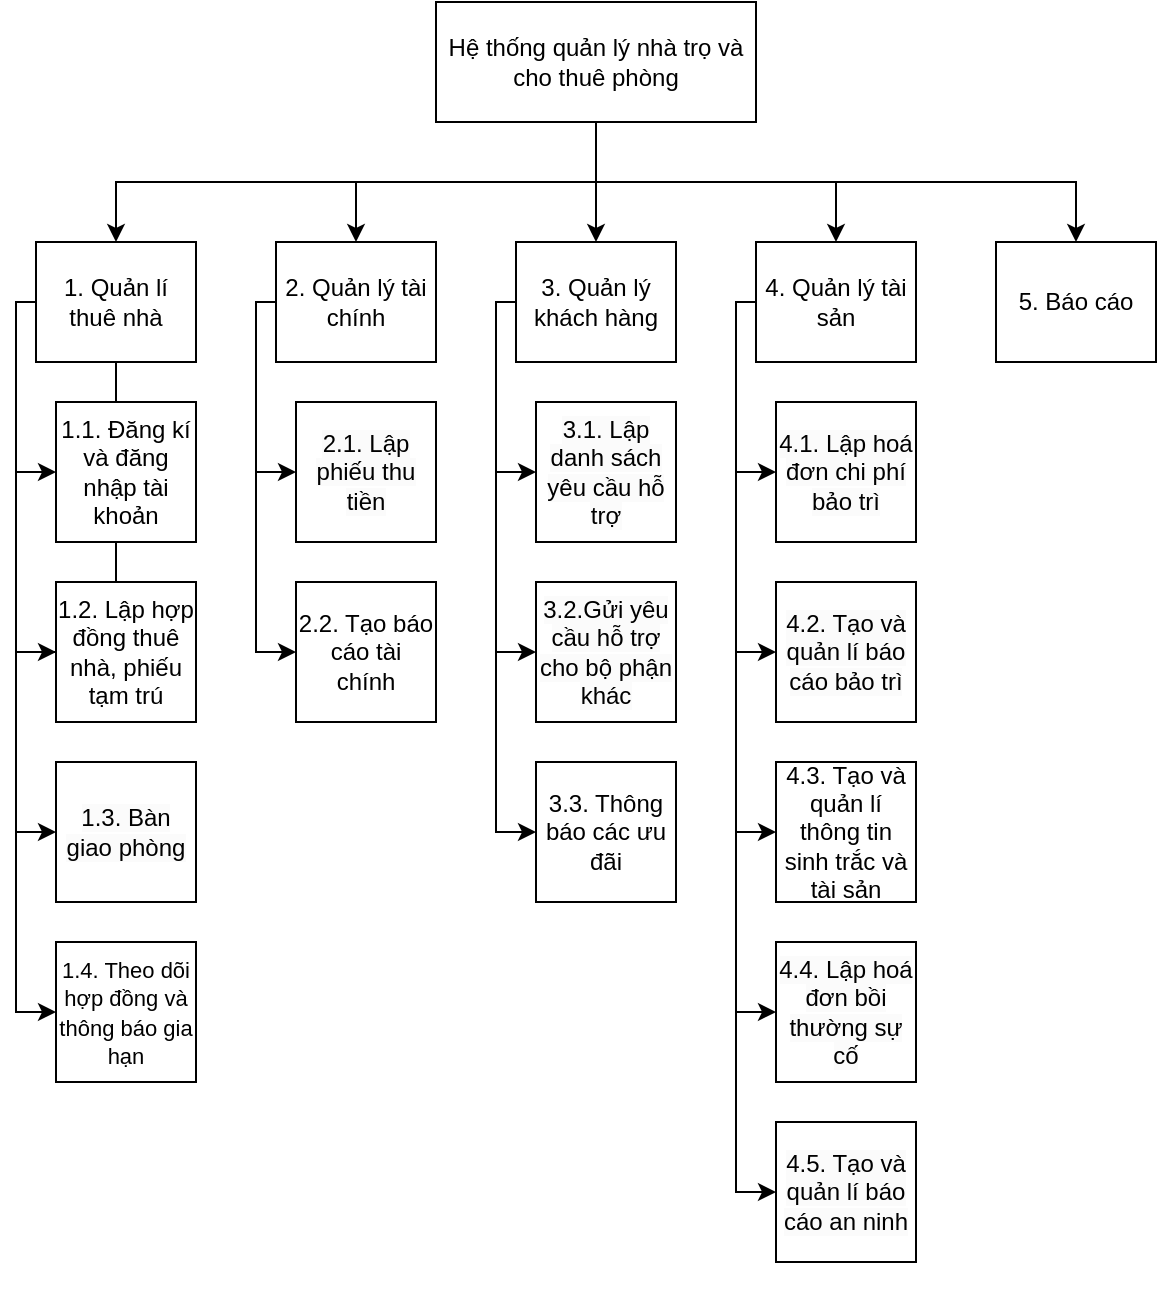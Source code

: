 <mxfile version="24.7.12">
  <diagram name="Page-1" id="zbtqPHMfu1uRewWI-7Sd">
    <mxGraphModel dx="880" dy="434" grid="1" gridSize="10" guides="1" tooltips="1" connect="1" arrows="1" fold="1" page="1" pageScale="1" pageWidth="850" pageHeight="1100" math="0" shadow="0">
      <root>
        <mxCell id="0" />
        <mxCell id="1" parent="0" />
        <mxCell id="XqbUk4HYGCtjtvP8X9GV-28" style="edgeStyle=orthogonalEdgeStyle;rounded=0;orthogonalLoop=1;jettySize=auto;html=1;entryX=0.5;entryY=0;entryDx=0;entryDy=0;" parent="1" source="XqbUk4HYGCtjtvP8X9GV-1" target="XqbUk4HYGCtjtvP8X9GV-2" edge="1">
          <mxGeometry relative="1" as="geometry" />
        </mxCell>
        <mxCell id="XqbUk4HYGCtjtvP8X9GV-29" style="edgeStyle=orthogonalEdgeStyle;rounded=0;orthogonalLoop=1;jettySize=auto;html=1;entryX=0.5;entryY=0;entryDx=0;entryDy=0;" parent="1" source="XqbUk4HYGCtjtvP8X9GV-1" target="XqbUk4HYGCtjtvP8X9GV-13" edge="1">
          <mxGeometry relative="1" as="geometry" />
        </mxCell>
        <mxCell id="Pddp2OwSgXIwya7fLKx8-4" style="edgeStyle=orthogonalEdgeStyle;rounded=0;orthogonalLoop=1;jettySize=auto;html=1;entryX=0.5;entryY=0;entryDx=0;entryDy=0;" parent="1" source="XqbUk4HYGCtjtvP8X9GV-1" target="XqbUk4HYGCtjtvP8X9GV-3" edge="1">
          <mxGeometry relative="1" as="geometry" />
        </mxCell>
        <mxCell id="Pddp2OwSgXIwya7fLKx8-5" style="edgeStyle=orthogonalEdgeStyle;rounded=0;orthogonalLoop=1;jettySize=auto;html=1;entryX=0.5;entryY=0;entryDx=0;entryDy=0;" parent="1" source="XqbUk4HYGCtjtvP8X9GV-1" target="XqbUk4HYGCtjtvP8X9GV-4" edge="1">
          <mxGeometry relative="1" as="geometry">
            <Array as="points">
              <mxPoint x="320" y="130" />
              <mxPoint x="560" y="130" />
            </Array>
          </mxGeometry>
        </mxCell>
        <mxCell id="Pddp2OwSgXIwya7fLKx8-6" style="edgeStyle=orthogonalEdgeStyle;rounded=0;orthogonalLoop=1;jettySize=auto;html=1;entryX=0.5;entryY=0;entryDx=0;entryDy=0;" parent="1" source="XqbUk4HYGCtjtvP8X9GV-1" target="XqbUk4HYGCtjtvP8X9GV-5" edge="1">
          <mxGeometry relative="1" as="geometry">
            <Array as="points">
              <mxPoint x="320" y="130" />
              <mxPoint x="80" y="130" />
            </Array>
          </mxGeometry>
        </mxCell>
        <mxCell id="XqbUk4HYGCtjtvP8X9GV-1" value="Hệ thống quản lý nhà trọ và cho thuê phòng" style="rounded=0;whiteSpace=wrap;html=1;" parent="1" vertex="1">
          <mxGeometry x="240" y="40" width="160" height="60" as="geometry" />
        </mxCell>
        <mxCell id="d4tZR1MMgaJqFNB_3q-F-5" style="edgeStyle=orthogonalEdgeStyle;rounded=0;orthogonalLoop=1;jettySize=auto;html=1;entryX=0;entryY=0.5;entryDx=0;entryDy=0;" parent="1" source="XqbUk4HYGCtjtvP8X9GV-2" target="d4tZR1MMgaJqFNB_3q-F-4" edge="1">
          <mxGeometry relative="1" as="geometry">
            <Array as="points">
              <mxPoint x="270" y="190" />
              <mxPoint x="270" y="275" />
            </Array>
          </mxGeometry>
        </mxCell>
        <mxCell id="Pddp2OwSgXIwya7fLKx8-12" style="edgeStyle=orthogonalEdgeStyle;rounded=0;orthogonalLoop=1;jettySize=auto;html=1;entryX=0;entryY=0.5;entryDx=0;entryDy=0;" parent="1" source="XqbUk4HYGCtjtvP8X9GV-2" target="d4tZR1MMgaJqFNB_3q-F-3" edge="1">
          <mxGeometry relative="1" as="geometry">
            <Array as="points">
              <mxPoint x="270" y="190" />
              <mxPoint x="270" y="365" />
            </Array>
          </mxGeometry>
        </mxCell>
        <mxCell id="Pddp2OwSgXIwya7fLKx8-21" style="edgeStyle=orthogonalEdgeStyle;rounded=0;orthogonalLoop=1;jettySize=auto;html=1;entryX=0;entryY=0.5;entryDx=0;entryDy=0;" parent="1" source="XqbUk4HYGCtjtvP8X9GV-2" edge="1">
          <mxGeometry relative="1" as="geometry">
            <Array as="points">
              <mxPoint x="270" y="190" />
              <mxPoint x="270" y="455" />
            </Array>
            <mxPoint x="290" y="455" as="targetPoint" />
          </mxGeometry>
        </mxCell>
        <mxCell id="XqbUk4HYGCtjtvP8X9GV-2" value="3. Quản lý khách hàng" style="rounded=0;whiteSpace=wrap;html=1;" parent="1" vertex="1">
          <mxGeometry x="280" y="160" width="80" height="60" as="geometry" />
        </mxCell>
        <mxCell id="XqbUk4HYGCtjtvP8X9GV-36" style="edgeStyle=orthogonalEdgeStyle;rounded=0;orthogonalLoop=1;jettySize=auto;html=1;entryX=0;entryY=0.5;entryDx=0;entryDy=0;" parent="1" source="XqbUk4HYGCtjtvP8X9GV-3" target="XqbUk4HYGCtjtvP8X9GV-34" edge="1">
          <mxGeometry relative="1" as="geometry">
            <Array as="points">
              <mxPoint x="150" y="190" />
              <mxPoint x="150" y="275" />
            </Array>
          </mxGeometry>
        </mxCell>
        <mxCell id="Pddp2OwSgXIwya7fLKx8-11" style="edgeStyle=orthogonalEdgeStyle;rounded=0;orthogonalLoop=1;jettySize=auto;html=1;entryX=0;entryY=0.5;entryDx=0;entryDy=0;" parent="1" source="XqbUk4HYGCtjtvP8X9GV-3" target="XqbUk4HYGCtjtvP8X9GV-33" edge="1">
          <mxGeometry relative="1" as="geometry">
            <Array as="points">
              <mxPoint x="150" y="190" />
              <mxPoint x="150" y="365" />
            </Array>
          </mxGeometry>
        </mxCell>
        <mxCell id="XqbUk4HYGCtjtvP8X9GV-3" value="2. Quản lý tài chính" style="rounded=0;whiteSpace=wrap;html=1;" parent="1" vertex="1">
          <mxGeometry x="160" y="160" width="80" height="60" as="geometry" />
        </mxCell>
        <mxCell id="XqbUk4HYGCtjtvP8X9GV-4" value="5. Báo cáo" style="rounded=0;whiteSpace=wrap;html=1;" parent="1" vertex="1">
          <mxGeometry x="520" y="160" width="80" height="60" as="geometry" />
        </mxCell>
        <mxCell id="XqbUk4HYGCtjtvP8X9GV-21" style="edgeStyle=orthogonalEdgeStyle;rounded=0;orthogonalLoop=1;jettySize=auto;html=1;entryX=0;entryY=0.5;entryDx=0;entryDy=0;" parent="1" source="XqbUk4HYGCtjtvP8X9GV-5" target="XqbUk4HYGCtjtvP8X9GV-15" edge="1">
          <mxGeometry relative="1" as="geometry">
            <Array as="points">
              <mxPoint x="30" y="190" />
              <mxPoint x="30" y="275" />
            </Array>
          </mxGeometry>
        </mxCell>
        <mxCell id="Pddp2OwSgXIwya7fLKx8-8" style="edgeStyle=orthogonalEdgeStyle;rounded=0;orthogonalLoop=1;jettySize=auto;html=1;entryX=0;entryY=0.5;entryDx=0;entryDy=0;" parent="1" source="XqbUk4HYGCtjtvP8X9GV-5" target="XqbUk4HYGCtjtvP8X9GV-16" edge="1">
          <mxGeometry relative="1" as="geometry">
            <Array as="points">
              <mxPoint x="30" y="190" />
              <mxPoint x="30" y="365" />
            </Array>
          </mxGeometry>
        </mxCell>
        <mxCell id="Pddp2OwSgXIwya7fLKx8-9" style="edgeStyle=orthogonalEdgeStyle;rounded=0;orthogonalLoop=1;jettySize=auto;html=1;entryX=0;entryY=0.5;entryDx=0;entryDy=0;" parent="1" source="XqbUk4HYGCtjtvP8X9GV-5" target="XqbUk4HYGCtjtvP8X9GV-18" edge="1">
          <mxGeometry relative="1" as="geometry">
            <Array as="points">
              <mxPoint x="30" y="190" />
              <mxPoint x="30" y="455" />
            </Array>
          </mxGeometry>
        </mxCell>
        <mxCell id="Pddp2OwSgXIwya7fLKx8-10" style="edgeStyle=orthogonalEdgeStyle;rounded=0;orthogonalLoop=1;jettySize=auto;html=1;entryX=0;entryY=0.5;entryDx=0;entryDy=0;" parent="1" source="XqbUk4HYGCtjtvP8X9GV-5" target="Pddp2OwSgXIwya7fLKx8-2" edge="1">
          <mxGeometry relative="1" as="geometry" />
        </mxCell>
        <mxCell id="XqbUk4HYGCtjtvP8X9GV-5" value="1. Quản lí thuê nhà" style="rounded=0;whiteSpace=wrap;html=1;" parent="1" vertex="1">
          <mxGeometry x="40" y="160" width="80" height="60" as="geometry" />
        </mxCell>
        <mxCell id="d4tZR1MMgaJqFNB_3q-F-13" style="edgeStyle=orthogonalEdgeStyle;rounded=0;orthogonalLoop=1;jettySize=auto;html=1;entryX=0;entryY=0.5;entryDx=0;entryDy=0;" parent="1" source="XqbUk4HYGCtjtvP8X9GV-13" target="d4tZR1MMgaJqFNB_3q-F-11" edge="1">
          <mxGeometry relative="1" as="geometry">
            <Array as="points">
              <mxPoint x="390" y="190" />
              <mxPoint x="390" y="275" />
            </Array>
          </mxGeometry>
        </mxCell>
        <mxCell id="Pddp2OwSgXIwya7fLKx8-13" style="edgeStyle=orthogonalEdgeStyle;rounded=0;orthogonalLoop=1;jettySize=auto;html=1;entryX=0;entryY=0.5;entryDx=0;entryDy=0;" parent="1" source="XqbUk4HYGCtjtvP8X9GV-13" target="d4tZR1MMgaJqFNB_3q-F-10" edge="1">
          <mxGeometry relative="1" as="geometry">
            <Array as="points">
              <mxPoint x="390" y="190" />
              <mxPoint x="390" y="365" />
            </Array>
          </mxGeometry>
        </mxCell>
        <mxCell id="Pddp2OwSgXIwya7fLKx8-14" style="edgeStyle=orthogonalEdgeStyle;rounded=0;orthogonalLoop=1;jettySize=auto;html=1;entryX=0;entryY=0.5;entryDx=0;entryDy=0;" parent="1" source="XqbUk4HYGCtjtvP8X9GV-13" target="d4tZR1MMgaJqFNB_3q-F-9" edge="1">
          <mxGeometry relative="1" as="geometry">
            <Array as="points">
              <mxPoint x="390" y="190" />
              <mxPoint x="390" y="455" />
            </Array>
          </mxGeometry>
        </mxCell>
        <mxCell id="Pddp2OwSgXIwya7fLKx8-15" style="edgeStyle=orthogonalEdgeStyle;rounded=0;orthogonalLoop=1;jettySize=auto;html=1;entryX=0;entryY=0.5;entryDx=0;entryDy=0;" parent="1" source="XqbUk4HYGCtjtvP8X9GV-13" target="d4tZR1MMgaJqFNB_3q-F-18" edge="1">
          <mxGeometry relative="1" as="geometry">
            <Array as="points">
              <mxPoint x="390" y="190" />
              <mxPoint x="390" y="545" />
            </Array>
          </mxGeometry>
        </mxCell>
        <mxCell id="Pddp2OwSgXIwya7fLKx8-16" style="edgeStyle=orthogonalEdgeStyle;rounded=0;orthogonalLoop=1;jettySize=auto;html=1;entryX=0;entryY=0.5;entryDx=0;entryDy=0;" parent="1" source="XqbUk4HYGCtjtvP8X9GV-13" target="d4tZR1MMgaJqFNB_3q-F-16" edge="1">
          <mxGeometry relative="1" as="geometry">
            <Array as="points">
              <mxPoint x="390" y="190" />
              <mxPoint x="390" y="635" />
            </Array>
          </mxGeometry>
        </mxCell>
        <mxCell id="XqbUk4HYGCtjtvP8X9GV-13" value="4. Quản lý tài sản" style="rounded=0;whiteSpace=wrap;html=1;" parent="1" vertex="1">
          <mxGeometry x="400" y="160" width="80" height="60" as="geometry" />
        </mxCell>
        <mxCell id="XqbUk4HYGCtjtvP8X9GV-15" value="1.1. Đăng kí và đăng nhập tài khoản" style="whiteSpace=wrap;html=1;aspect=fixed;" parent="1" vertex="1">
          <mxGeometry x="50" y="240" width="70" height="70" as="geometry" />
        </mxCell>
        <mxCell id="XqbUk4HYGCtjtvP8X9GV-16" value="1.2. Lập hợp đồng thuê nhà, phiếu tạm trú" style="whiteSpace=wrap;html=1;aspect=fixed;" parent="1" vertex="1">
          <mxGeometry x="50" y="330" width="70" height="70" as="geometry" />
        </mxCell>
        <mxCell id="XqbUk4HYGCtjtvP8X9GV-18" value="&lt;br&gt;&lt;span style=&quot;color: rgb(0, 0, 0); font-family: Helvetica; font-size: 12px; font-style: normal; font-variant-ligatures: normal; font-variant-caps: normal; font-weight: 400; letter-spacing: normal; orphans: 2; text-align: center; text-indent: 0px; text-transform: none; widows: 2; word-spacing: 0px; -webkit-text-stroke-width: 0px; white-space: normal; background-color: rgb(251, 251, 251); text-decoration-thickness: initial; text-decoration-style: initial; text-decoration-color: initial; display: inline !important; float: none;&quot;&gt;1.3. Bàn giao phòng&lt;/span&gt;&lt;div&gt;&lt;br/&gt;&lt;/div&gt;" style="whiteSpace=wrap;html=1;aspect=fixed;" parent="1" vertex="1">
          <mxGeometry x="50" y="420" width="70" height="70" as="geometry" />
        </mxCell>
        <mxCell id="XqbUk4HYGCtjtvP8X9GV-33" value="2.2. Tạo báo cáo tài chính" style="whiteSpace=wrap;html=1;aspect=fixed;" parent="1" vertex="1">
          <mxGeometry x="170" y="330" width="70" height="70" as="geometry" />
        </mxCell>
        <mxCell id="XqbUk4HYGCtjtvP8X9GV-34" value="&lt;br&gt;&lt;span style=&quot;color: rgb(0, 0, 0); font-family: Helvetica; font-size: 12px; font-style: normal; font-variant-ligatures: normal; font-variant-caps: normal; font-weight: 400; letter-spacing: normal; orphans: 2; text-align: center; text-indent: 0px; text-transform: none; widows: 2; word-spacing: 0px; -webkit-text-stroke-width: 0px; white-space: normal; background-color: rgb(251, 251, 251); text-decoration-thickness: initial; text-decoration-style: initial; text-decoration-color: initial; display: inline !important; float: none;&quot;&gt;2.1. Lập phiếu thu tiền&lt;/span&gt;&lt;div&gt;&lt;br/&gt;&lt;/div&gt;" style="whiteSpace=wrap;html=1;aspect=fixed;" parent="1" vertex="1">
          <mxGeometry x="170" y="240" width="70" height="70" as="geometry" />
        </mxCell>
        <mxCell id="d4tZR1MMgaJqFNB_3q-F-3" value="&lt;br&gt;&lt;span style=&quot;color: rgb(0, 0, 0); font-family: Helvetica; font-size: 12px; font-style: normal; font-variant-ligatures: normal; font-variant-caps: normal; font-weight: 400; letter-spacing: normal; orphans: 2; text-align: center; text-indent: 0px; text-transform: none; widows: 2; word-spacing: 0px; -webkit-text-stroke-width: 0px; white-space: normal; background-color: rgb(251, 251, 251); text-decoration-thickness: initial; text-decoration-style: initial; text-decoration-color: initial; display: inline !important; float: none;&quot;&gt;3.2.Gửi yêu cầu hỗ trợ cho bộ phận khác&lt;/span&gt;&lt;div&gt;&lt;br/&gt;&lt;/div&gt;" style="whiteSpace=wrap;html=1;aspect=fixed;" parent="1" vertex="1">
          <mxGeometry x="290" y="330" width="70" height="70" as="geometry" />
        </mxCell>
        <mxCell id="d4tZR1MMgaJqFNB_3q-F-4" value="&lt;br&gt;&lt;span style=&quot;color: rgb(0, 0, 0); font-family: Helvetica; font-size: 12px; font-style: normal; font-variant-ligatures: normal; font-variant-caps: normal; font-weight: 400; letter-spacing: normal; orphans: 2; text-align: center; text-indent: 0px; text-transform: none; widows: 2; word-spacing: 0px; -webkit-text-stroke-width: 0px; white-space: normal; background-color: rgb(251, 251, 251); text-decoration-thickness: initial; text-decoration-style: initial; text-decoration-color: initial; display: inline !important; float: none;&quot;&gt;3.1. Lập danh sách yêu cầu hỗ trợ&lt;/span&gt;&lt;div&gt;&lt;br/&gt;&lt;/div&gt;" style="whiteSpace=wrap;html=1;aspect=fixed;" parent="1" vertex="1">
          <mxGeometry x="290" y="240" width="70" height="70" as="geometry" />
        </mxCell>
        <mxCell id="d4tZR1MMgaJqFNB_3q-F-9" value="&lt;div style=&quot;forced-color-adjust: none;&quot;&gt;4.3. Tạo và quản lí thông tin sinh trắc và tài sản&lt;br&gt;&lt;/div&gt;" style="whiteSpace=wrap;html=1;aspect=fixed;" parent="1" vertex="1">
          <mxGeometry x="410" y="420" width="70" height="70" as="geometry" />
        </mxCell>
        <mxCell id="d4tZR1MMgaJqFNB_3q-F-10" value="&lt;br style=&quot;forced-color-adjust: none; color: rgb(0, 0, 0); font-family: Helvetica; font-size: 12px; font-style: normal; font-variant-ligatures: normal; font-variant-caps: normal; font-weight: 400; letter-spacing: normal; orphans: 2; text-align: center; text-indent: 0px; text-transform: none; widows: 2; word-spacing: 0px; -webkit-text-stroke-width: 0px; white-space: normal; background-color: rgb(251, 251, 251); text-decoration-thickness: initial; text-decoration-style: initial; text-decoration-color: initial;&quot;&gt;&lt;span style=&quot;forced-color-adjust: none; color: rgb(0, 0, 0); font-family: Helvetica; font-size: 12px; font-style: normal; font-variant-ligatures: normal; font-variant-caps: normal; font-weight: 400; letter-spacing: normal; orphans: 2; text-align: center; text-indent: 0px; text-transform: none; widows: 2; word-spacing: 0px; -webkit-text-stroke-width: 0px; white-space: normal; text-decoration-thickness: initial; text-decoration-style: initial; text-decoration-color: initial; background-color: rgb(251, 251, 251); float: none; display: inline !important;&quot;&gt;4.2. Tạo và quản lí báo cáo bảo trì&lt;/span&gt;&lt;div&gt;&lt;br&gt;&lt;/div&gt;" style="whiteSpace=wrap;html=1;aspect=fixed;" parent="1" vertex="1">
          <mxGeometry x="410" y="330" width="70" height="70" as="geometry" />
        </mxCell>
        <mxCell id="d4tZR1MMgaJqFNB_3q-F-11" value="&lt;br&gt;&lt;span style=&quot;color: rgb(0, 0, 0); font-family: Helvetica; font-size: 12px; font-style: normal; font-variant-ligatures: normal; font-variant-caps: normal; font-weight: 400; letter-spacing: normal; orphans: 2; text-align: center; text-indent: 0px; text-transform: none; widows: 2; word-spacing: 0px; -webkit-text-stroke-width: 0px; white-space: normal; background-color: rgb(251, 251, 251); text-decoration-thickness: initial; text-decoration-style: initial; text-decoration-color: initial; display: inline !important; float: none;&quot;&gt;4.1. Lập hoá đơn chi phí bảo trì&lt;/span&gt;&lt;div&gt;&lt;br&gt;&lt;/div&gt;" style="whiteSpace=wrap;html=1;aspect=fixed;" parent="1" vertex="1">
          <mxGeometry x="410" y="240" width="70" height="70" as="geometry" />
        </mxCell>
        <mxCell id="d4tZR1MMgaJqFNB_3q-F-16" value="&lt;br&gt;&lt;br style=&quot;forced-color-adjust: none;&quot;&gt;&lt;span style=&quot;forced-color-adjust: none; color: rgb(0, 0, 0); font-family: Helvetica; font-size: 12px; font-style: normal; font-variant-ligatures: normal; font-variant-caps: normal; font-weight: 400; letter-spacing: normal; orphans: 2; text-align: center; text-indent: 0px; text-transform: none; widows: 2; word-spacing: 0px; -webkit-text-stroke-width: 0px; white-space: normal; background-color: rgb(251, 251, 251); text-decoration-thickness: initial; text-decoration-style: initial; text-decoration-color: initial; float: none; display: inline !important;&quot;&gt;4.5. Tạo và quản lí báo cáo an ninh&lt;/span&gt;&lt;div style=&quot;forced-color-adjust: none;&quot;&gt;&lt;br&gt;&lt;br&gt;&lt;/div&gt;" style="whiteSpace=wrap;html=1;aspect=fixed;" parent="1" vertex="1">
          <mxGeometry x="410" y="600" width="70" height="70" as="geometry" />
        </mxCell>
        <mxCell id="d4tZR1MMgaJqFNB_3q-F-18" value="&lt;br&gt;&lt;span style=&quot;color: rgb(0, 0, 0); font-family: Helvetica; font-size: 12px; font-style: normal; font-variant-ligatures: normal; font-variant-caps: normal; font-weight: 400; letter-spacing: normal; orphans: 2; text-align: center; text-indent: 0px; text-transform: none; widows: 2; word-spacing: 0px; -webkit-text-stroke-width: 0px; white-space: normal; background-color: rgb(251, 251, 251); text-decoration-thickness: initial; text-decoration-style: initial; text-decoration-color: initial; display: inline !important; float: none;&quot;&gt;4.4. Lập hoá đơn bồi thường sự cố&lt;/span&gt;&lt;div&gt;&lt;br/&gt;&lt;/div&gt;" style="whiteSpace=wrap;html=1;aspect=fixed;" parent="1" vertex="1">
          <mxGeometry x="410" y="510" width="70" height="70" as="geometry" />
        </mxCell>
        <mxCell id="Pddp2OwSgXIwya7fLKx8-2" value="&lt;font style=&quot;text-align: left; font-size: 11px;&quot;&gt;1.4. Theo dõi hợp đồng và thông báo gia hạn&lt;/font&gt;" style="whiteSpace=wrap;html=1;aspect=fixed;" parent="1" vertex="1">
          <mxGeometry x="50" y="510" width="70" height="70" as="geometry" />
        </mxCell>
        <mxCell id="BeH-790j9N2ddp-hlTAV-3" value="3.3. Thông báo các ưu đãi" style="whiteSpace=wrap;html=1;aspect=fixed;" parent="1" vertex="1">
          <mxGeometry x="290" y="420" width="70" height="70" as="geometry" />
        </mxCell>
      </root>
    </mxGraphModel>
  </diagram>
</mxfile>
